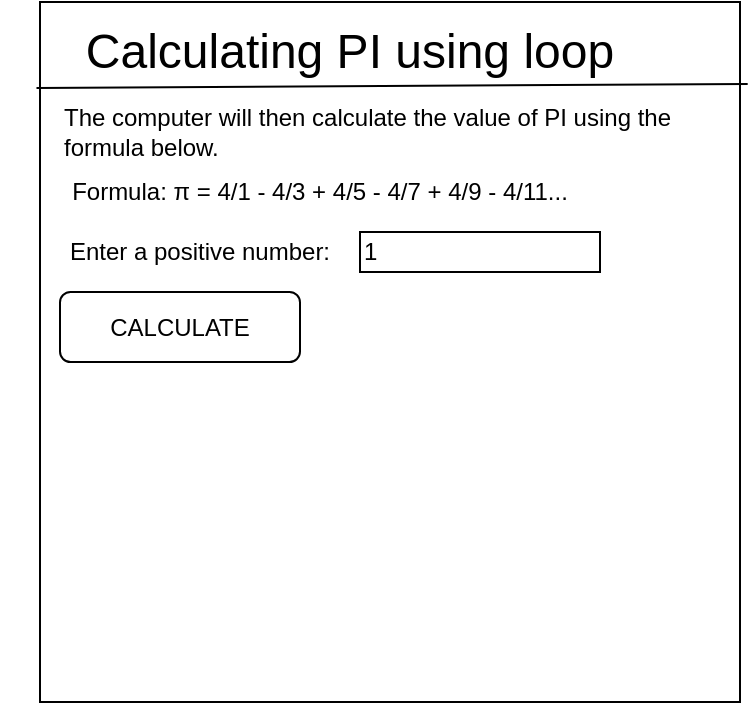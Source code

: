 <mxfile>
    <diagram id="FJpV5fCgZmmi9ayISUfg" name="Page-1">
        <mxGraphModel dx="594" dy="529" grid="1" gridSize="10" guides="1" tooltips="1" connect="1" arrows="1" fold="1" page="1" pageScale="1" pageWidth="827" pageHeight="1169" math="0" shadow="0">
            <root>
                <mxCell id="0"/>
                <mxCell id="1" parent="0"/>
                <mxCell id="2" value="" style="whiteSpace=wrap;html=1;aspect=fixed;" vertex="1" parent="1">
                    <mxGeometry x="30" y="40" width="350" height="350" as="geometry"/>
                </mxCell>
                <mxCell id="3" value="&lt;font style=&quot;font-size: 24px&quot;&gt;Calculating PI using loop&lt;/font&gt;" style="text;html=1;strokeColor=none;fillColor=none;align=center;verticalAlign=middle;whiteSpace=wrap;rounded=0;" vertex="1" parent="1">
                    <mxGeometry x="40" y="50" width="290" height="30" as="geometry"/>
                </mxCell>
                <mxCell id="4" value="The computer will then calculate the value of PI using the formula below." style="text;html=1;strokeColor=none;fillColor=none;align=left;verticalAlign=middle;whiteSpace=wrap;rounded=0;" vertex="1" parent="1">
                    <mxGeometry x="40" y="90" width="330" height="30" as="geometry"/>
                </mxCell>
                <mxCell id="5" value="Formula: π = 4/1 - 4/3 + 4/5 - 4/7 + 4/9 - 4/11..." style="text;html=1;strokeColor=none;fillColor=none;align=center;verticalAlign=middle;whiteSpace=wrap;rounded=0;" vertex="1" parent="1">
                    <mxGeometry x="20" y="120" width="300" height="30" as="geometry"/>
                </mxCell>
                <mxCell id="7" value="" style="endArrow=none;html=1;exitX=-0.005;exitY=0.123;exitDx=0;exitDy=0;exitPerimeter=0;entryX=1.011;entryY=0.117;entryDx=0;entryDy=0;entryPerimeter=0;" edge="1" parent="1" source="2" target="2">
                    <mxGeometry width="50" height="50" relative="1" as="geometry">
                        <mxPoint x="40" y="180" as="sourcePoint"/>
                        <mxPoint x="90" y="130" as="targetPoint"/>
                    </mxGeometry>
                </mxCell>
                <mxCell id="8" value="Enter a positive number:" style="text;html=1;strokeColor=none;fillColor=none;align=center;verticalAlign=middle;whiteSpace=wrap;rounded=0;" vertex="1" parent="1">
                    <mxGeometry x="10" y="150" width="200" height="30" as="geometry"/>
                </mxCell>
                <mxCell id="9" value="1" style="rounded=0;whiteSpace=wrap;html=1;align=left;" vertex="1" parent="1">
                    <mxGeometry x="190" y="155" width="120" height="20" as="geometry"/>
                </mxCell>
                <mxCell id="10" value="CALCULATE" style="rounded=1;whiteSpace=wrap;html=1;" vertex="1" parent="1">
                    <mxGeometry x="40" y="185" width="120" height="35" as="geometry"/>
                </mxCell>
            </root>
        </mxGraphModel>
    </diagram>
</mxfile>